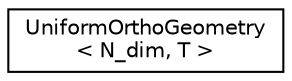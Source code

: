 digraph "Graphical Class Hierarchy"
{
 // INTERACTIVE_SVG=YES
  edge [fontname="Helvetica",fontsize="10",labelfontname="Helvetica",labelfontsize="10"];
  node [fontname="Helvetica",fontsize="10",shape=record];
  rankdir="LR";
  Node0 [label="UniformOrthoGeometry\l\< N_dim, T \>",height=0.2,width=0.4,color="black", fillcolor="white", style="filled",URL="$classUniformOrthoGeometry.html"];
}
